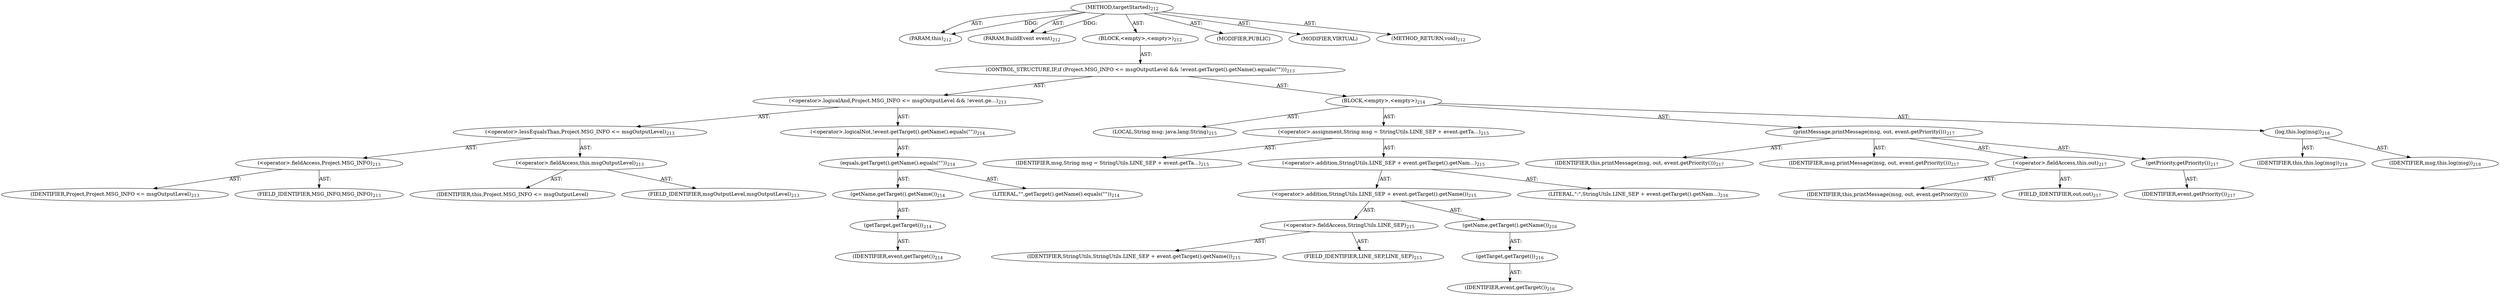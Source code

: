 digraph "targetStarted" {  
"111669149703" [label = <(METHOD,targetStarted)<SUB>212</SUB>> ]
"115964116997" [label = <(PARAM,this)<SUB>212</SUB>> ]
"115964117007" [label = <(PARAM,BuildEvent event)<SUB>212</SUB>> ]
"25769803791" [label = <(BLOCK,&lt;empty&gt;,&lt;empty&gt;)<SUB>212</SUB>> ]
"47244640264" [label = <(CONTROL_STRUCTURE,IF,if (Project.MSG_INFO &lt;= msgOutputLevel &amp;&amp; !event.getTarget().getName().equals(&quot;&quot;)))<SUB>213</SUB>> ]
"30064771146" [label = <(&lt;operator&gt;.logicalAnd,Project.MSG_INFO &lt;= msgOutputLevel &amp;&amp; !event.ge...)<SUB>213</SUB>> ]
"30064771147" [label = <(&lt;operator&gt;.lessEqualsThan,Project.MSG_INFO &lt;= msgOutputLevel)<SUB>213</SUB>> ]
"30064771148" [label = <(&lt;operator&gt;.fieldAccess,Project.MSG_INFO)<SUB>213</SUB>> ]
"68719476801" [label = <(IDENTIFIER,Project,Project.MSG_INFO &lt;= msgOutputLevel)<SUB>213</SUB>> ]
"55834574872" [label = <(FIELD_IDENTIFIER,MSG_INFO,MSG_INFO)<SUB>213</SUB>> ]
"30064771149" [label = <(&lt;operator&gt;.fieldAccess,this.msgOutputLevel)<SUB>213</SUB>> ]
"68719476802" [label = <(IDENTIFIER,this,Project.MSG_INFO &lt;= msgOutputLevel)> ]
"55834574873" [label = <(FIELD_IDENTIFIER,msgOutputLevel,msgOutputLevel)<SUB>213</SUB>> ]
"30064771150" [label = <(&lt;operator&gt;.logicalNot,!event.getTarget().getName().equals(&quot;&quot;))<SUB>214</SUB>> ]
"30064771151" [label = <(equals,getTarget().getName().equals(&quot;&quot;))<SUB>214</SUB>> ]
"30064771152" [label = <(getName,getTarget().getName())<SUB>214</SUB>> ]
"30064771153" [label = <(getTarget,getTarget())<SUB>214</SUB>> ]
"68719476803" [label = <(IDENTIFIER,event,getTarget())<SUB>214</SUB>> ]
"90194313224" [label = <(LITERAL,&quot;&quot;,getTarget().getName().equals(&quot;&quot;))<SUB>214</SUB>> ]
"25769803792" [label = <(BLOCK,&lt;empty&gt;,&lt;empty&gt;)<SUB>214</SUB>> ]
"94489280515" [label = <(LOCAL,String msg: java.lang.String)<SUB>215</SUB>> ]
"30064771154" [label = <(&lt;operator&gt;.assignment,String msg = StringUtils.LINE_SEP + event.getTa...)<SUB>215</SUB>> ]
"68719476804" [label = <(IDENTIFIER,msg,String msg = StringUtils.LINE_SEP + event.getTa...)<SUB>215</SUB>> ]
"30064771155" [label = <(&lt;operator&gt;.addition,StringUtils.LINE_SEP + event.getTarget().getNam...)<SUB>215</SUB>> ]
"30064771156" [label = <(&lt;operator&gt;.addition,StringUtils.LINE_SEP + event.getTarget().getName())<SUB>215</SUB>> ]
"30064771157" [label = <(&lt;operator&gt;.fieldAccess,StringUtils.LINE_SEP)<SUB>215</SUB>> ]
"68719476805" [label = <(IDENTIFIER,StringUtils,StringUtils.LINE_SEP + event.getTarget().getName())<SUB>215</SUB>> ]
"55834574874" [label = <(FIELD_IDENTIFIER,LINE_SEP,LINE_SEP)<SUB>215</SUB>> ]
"30064771158" [label = <(getName,getTarget().getName())<SUB>216</SUB>> ]
"30064771159" [label = <(getTarget,getTarget())<SUB>216</SUB>> ]
"68719476806" [label = <(IDENTIFIER,event,getTarget())<SUB>216</SUB>> ]
"90194313225" [label = <(LITERAL,&quot;:&quot;,StringUtils.LINE_SEP + event.getTarget().getNam...)<SUB>216</SUB>> ]
"30064771160" [label = <(printMessage,printMessage(msg, out, event.getPriority()))<SUB>217</SUB>> ]
"68719476743" [label = <(IDENTIFIER,this,printMessage(msg, out, event.getPriority()))<SUB>217</SUB>> ]
"68719476807" [label = <(IDENTIFIER,msg,printMessage(msg, out, event.getPriority()))<SUB>217</SUB>> ]
"30064771161" [label = <(&lt;operator&gt;.fieldAccess,this.out)<SUB>217</SUB>> ]
"68719476808" [label = <(IDENTIFIER,this,printMessage(msg, out, event.getPriority()))> ]
"55834574875" [label = <(FIELD_IDENTIFIER,out,out)<SUB>217</SUB>> ]
"30064771162" [label = <(getPriority,getPriority())<SUB>217</SUB>> ]
"68719476809" [label = <(IDENTIFIER,event,getPriority())<SUB>217</SUB>> ]
"30064771163" [label = <(log,this.log(msg))<SUB>218</SUB>> ]
"68719476744" [label = <(IDENTIFIER,this,this.log(msg))<SUB>218</SUB>> ]
"68719476810" [label = <(IDENTIFIER,msg,this.log(msg))<SUB>218</SUB>> ]
"133143986199" [label = <(MODIFIER,PUBLIC)> ]
"133143986200" [label = <(MODIFIER,VIRTUAL)> ]
"128849018887" [label = <(METHOD_RETURN,void)<SUB>212</SUB>> ]
  "111669149703" -> "115964116997"  [ label = "AST: "] 
  "111669149703" -> "115964117007"  [ label = "AST: "] 
  "111669149703" -> "25769803791"  [ label = "AST: "] 
  "111669149703" -> "133143986199"  [ label = "AST: "] 
  "111669149703" -> "133143986200"  [ label = "AST: "] 
  "111669149703" -> "128849018887"  [ label = "AST: "] 
  "25769803791" -> "47244640264"  [ label = "AST: "] 
  "47244640264" -> "30064771146"  [ label = "AST: "] 
  "47244640264" -> "25769803792"  [ label = "AST: "] 
  "30064771146" -> "30064771147"  [ label = "AST: "] 
  "30064771146" -> "30064771150"  [ label = "AST: "] 
  "30064771147" -> "30064771148"  [ label = "AST: "] 
  "30064771147" -> "30064771149"  [ label = "AST: "] 
  "30064771148" -> "68719476801"  [ label = "AST: "] 
  "30064771148" -> "55834574872"  [ label = "AST: "] 
  "30064771149" -> "68719476802"  [ label = "AST: "] 
  "30064771149" -> "55834574873"  [ label = "AST: "] 
  "30064771150" -> "30064771151"  [ label = "AST: "] 
  "30064771151" -> "30064771152"  [ label = "AST: "] 
  "30064771151" -> "90194313224"  [ label = "AST: "] 
  "30064771152" -> "30064771153"  [ label = "AST: "] 
  "30064771153" -> "68719476803"  [ label = "AST: "] 
  "25769803792" -> "94489280515"  [ label = "AST: "] 
  "25769803792" -> "30064771154"  [ label = "AST: "] 
  "25769803792" -> "30064771160"  [ label = "AST: "] 
  "25769803792" -> "30064771163"  [ label = "AST: "] 
  "30064771154" -> "68719476804"  [ label = "AST: "] 
  "30064771154" -> "30064771155"  [ label = "AST: "] 
  "30064771155" -> "30064771156"  [ label = "AST: "] 
  "30064771155" -> "90194313225"  [ label = "AST: "] 
  "30064771156" -> "30064771157"  [ label = "AST: "] 
  "30064771156" -> "30064771158"  [ label = "AST: "] 
  "30064771157" -> "68719476805"  [ label = "AST: "] 
  "30064771157" -> "55834574874"  [ label = "AST: "] 
  "30064771158" -> "30064771159"  [ label = "AST: "] 
  "30064771159" -> "68719476806"  [ label = "AST: "] 
  "30064771160" -> "68719476743"  [ label = "AST: "] 
  "30064771160" -> "68719476807"  [ label = "AST: "] 
  "30064771160" -> "30064771161"  [ label = "AST: "] 
  "30064771160" -> "30064771162"  [ label = "AST: "] 
  "30064771161" -> "68719476808"  [ label = "AST: "] 
  "30064771161" -> "55834574875"  [ label = "AST: "] 
  "30064771162" -> "68719476809"  [ label = "AST: "] 
  "30064771163" -> "68719476744"  [ label = "AST: "] 
  "30064771163" -> "68719476810"  [ label = "AST: "] 
  "111669149703" -> "115964116997"  [ label = "DDG: "] 
  "111669149703" -> "115964117007"  [ label = "DDG: "] 
}
